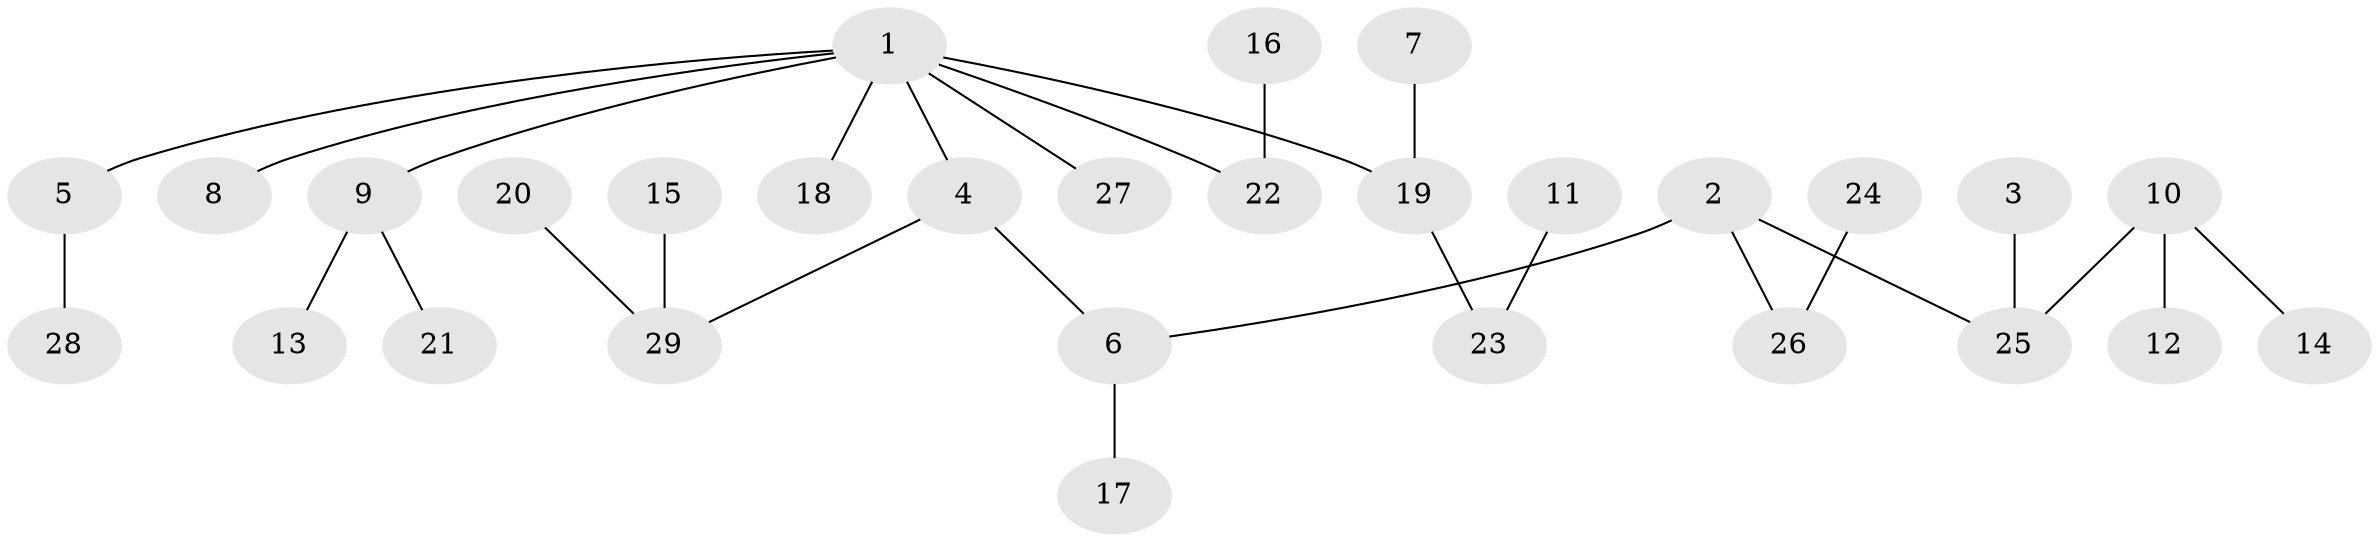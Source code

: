 // original degree distribution, {5: 0.07017543859649122, 4: 0.08771929824561403, 3: 0.08771929824561403, 2: 0.24561403508771928, 1: 0.5087719298245614}
// Generated by graph-tools (version 1.1) at 2025/50/03/09/25 03:50:19]
// undirected, 29 vertices, 28 edges
graph export_dot {
graph [start="1"]
  node [color=gray90,style=filled];
  1;
  2;
  3;
  4;
  5;
  6;
  7;
  8;
  9;
  10;
  11;
  12;
  13;
  14;
  15;
  16;
  17;
  18;
  19;
  20;
  21;
  22;
  23;
  24;
  25;
  26;
  27;
  28;
  29;
  1 -- 4 [weight=1.0];
  1 -- 5 [weight=1.0];
  1 -- 8 [weight=1.0];
  1 -- 9 [weight=1.0];
  1 -- 18 [weight=1.0];
  1 -- 19 [weight=1.0];
  1 -- 22 [weight=1.0];
  1 -- 27 [weight=1.0];
  2 -- 6 [weight=1.0];
  2 -- 25 [weight=1.0];
  2 -- 26 [weight=1.0];
  3 -- 25 [weight=1.0];
  4 -- 6 [weight=1.0];
  4 -- 29 [weight=1.0];
  5 -- 28 [weight=1.0];
  6 -- 17 [weight=1.0];
  7 -- 19 [weight=1.0];
  9 -- 13 [weight=1.0];
  9 -- 21 [weight=1.0];
  10 -- 12 [weight=1.0];
  10 -- 14 [weight=1.0];
  10 -- 25 [weight=1.0];
  11 -- 23 [weight=1.0];
  15 -- 29 [weight=1.0];
  16 -- 22 [weight=1.0];
  19 -- 23 [weight=1.0];
  20 -- 29 [weight=1.0];
  24 -- 26 [weight=1.0];
}
